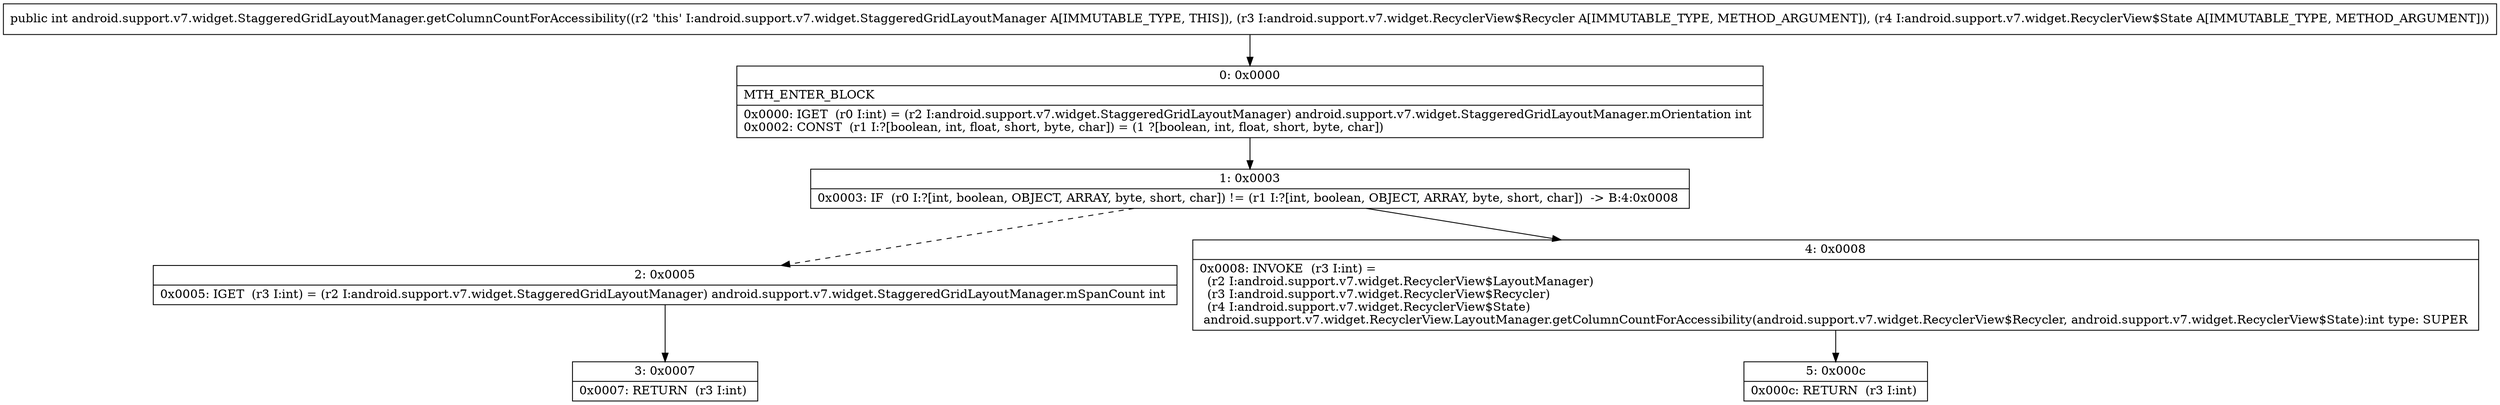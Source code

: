 digraph "CFG forandroid.support.v7.widget.StaggeredGridLayoutManager.getColumnCountForAccessibility(Landroid\/support\/v7\/widget\/RecyclerView$Recycler;Landroid\/support\/v7\/widget\/RecyclerView$State;)I" {
Node_0 [shape=record,label="{0\:\ 0x0000|MTH_ENTER_BLOCK\l|0x0000: IGET  (r0 I:int) = (r2 I:android.support.v7.widget.StaggeredGridLayoutManager) android.support.v7.widget.StaggeredGridLayoutManager.mOrientation int \l0x0002: CONST  (r1 I:?[boolean, int, float, short, byte, char]) = (1 ?[boolean, int, float, short, byte, char]) \l}"];
Node_1 [shape=record,label="{1\:\ 0x0003|0x0003: IF  (r0 I:?[int, boolean, OBJECT, ARRAY, byte, short, char]) != (r1 I:?[int, boolean, OBJECT, ARRAY, byte, short, char])  \-\> B:4:0x0008 \l}"];
Node_2 [shape=record,label="{2\:\ 0x0005|0x0005: IGET  (r3 I:int) = (r2 I:android.support.v7.widget.StaggeredGridLayoutManager) android.support.v7.widget.StaggeredGridLayoutManager.mSpanCount int \l}"];
Node_3 [shape=record,label="{3\:\ 0x0007|0x0007: RETURN  (r3 I:int) \l}"];
Node_4 [shape=record,label="{4\:\ 0x0008|0x0008: INVOKE  (r3 I:int) = \l  (r2 I:android.support.v7.widget.RecyclerView$LayoutManager)\l  (r3 I:android.support.v7.widget.RecyclerView$Recycler)\l  (r4 I:android.support.v7.widget.RecyclerView$State)\l android.support.v7.widget.RecyclerView.LayoutManager.getColumnCountForAccessibility(android.support.v7.widget.RecyclerView$Recycler, android.support.v7.widget.RecyclerView$State):int type: SUPER \l}"];
Node_5 [shape=record,label="{5\:\ 0x000c|0x000c: RETURN  (r3 I:int) \l}"];
MethodNode[shape=record,label="{public int android.support.v7.widget.StaggeredGridLayoutManager.getColumnCountForAccessibility((r2 'this' I:android.support.v7.widget.StaggeredGridLayoutManager A[IMMUTABLE_TYPE, THIS]), (r3 I:android.support.v7.widget.RecyclerView$Recycler A[IMMUTABLE_TYPE, METHOD_ARGUMENT]), (r4 I:android.support.v7.widget.RecyclerView$State A[IMMUTABLE_TYPE, METHOD_ARGUMENT])) }"];
MethodNode -> Node_0;
Node_0 -> Node_1;
Node_1 -> Node_2[style=dashed];
Node_1 -> Node_4;
Node_2 -> Node_3;
Node_4 -> Node_5;
}

